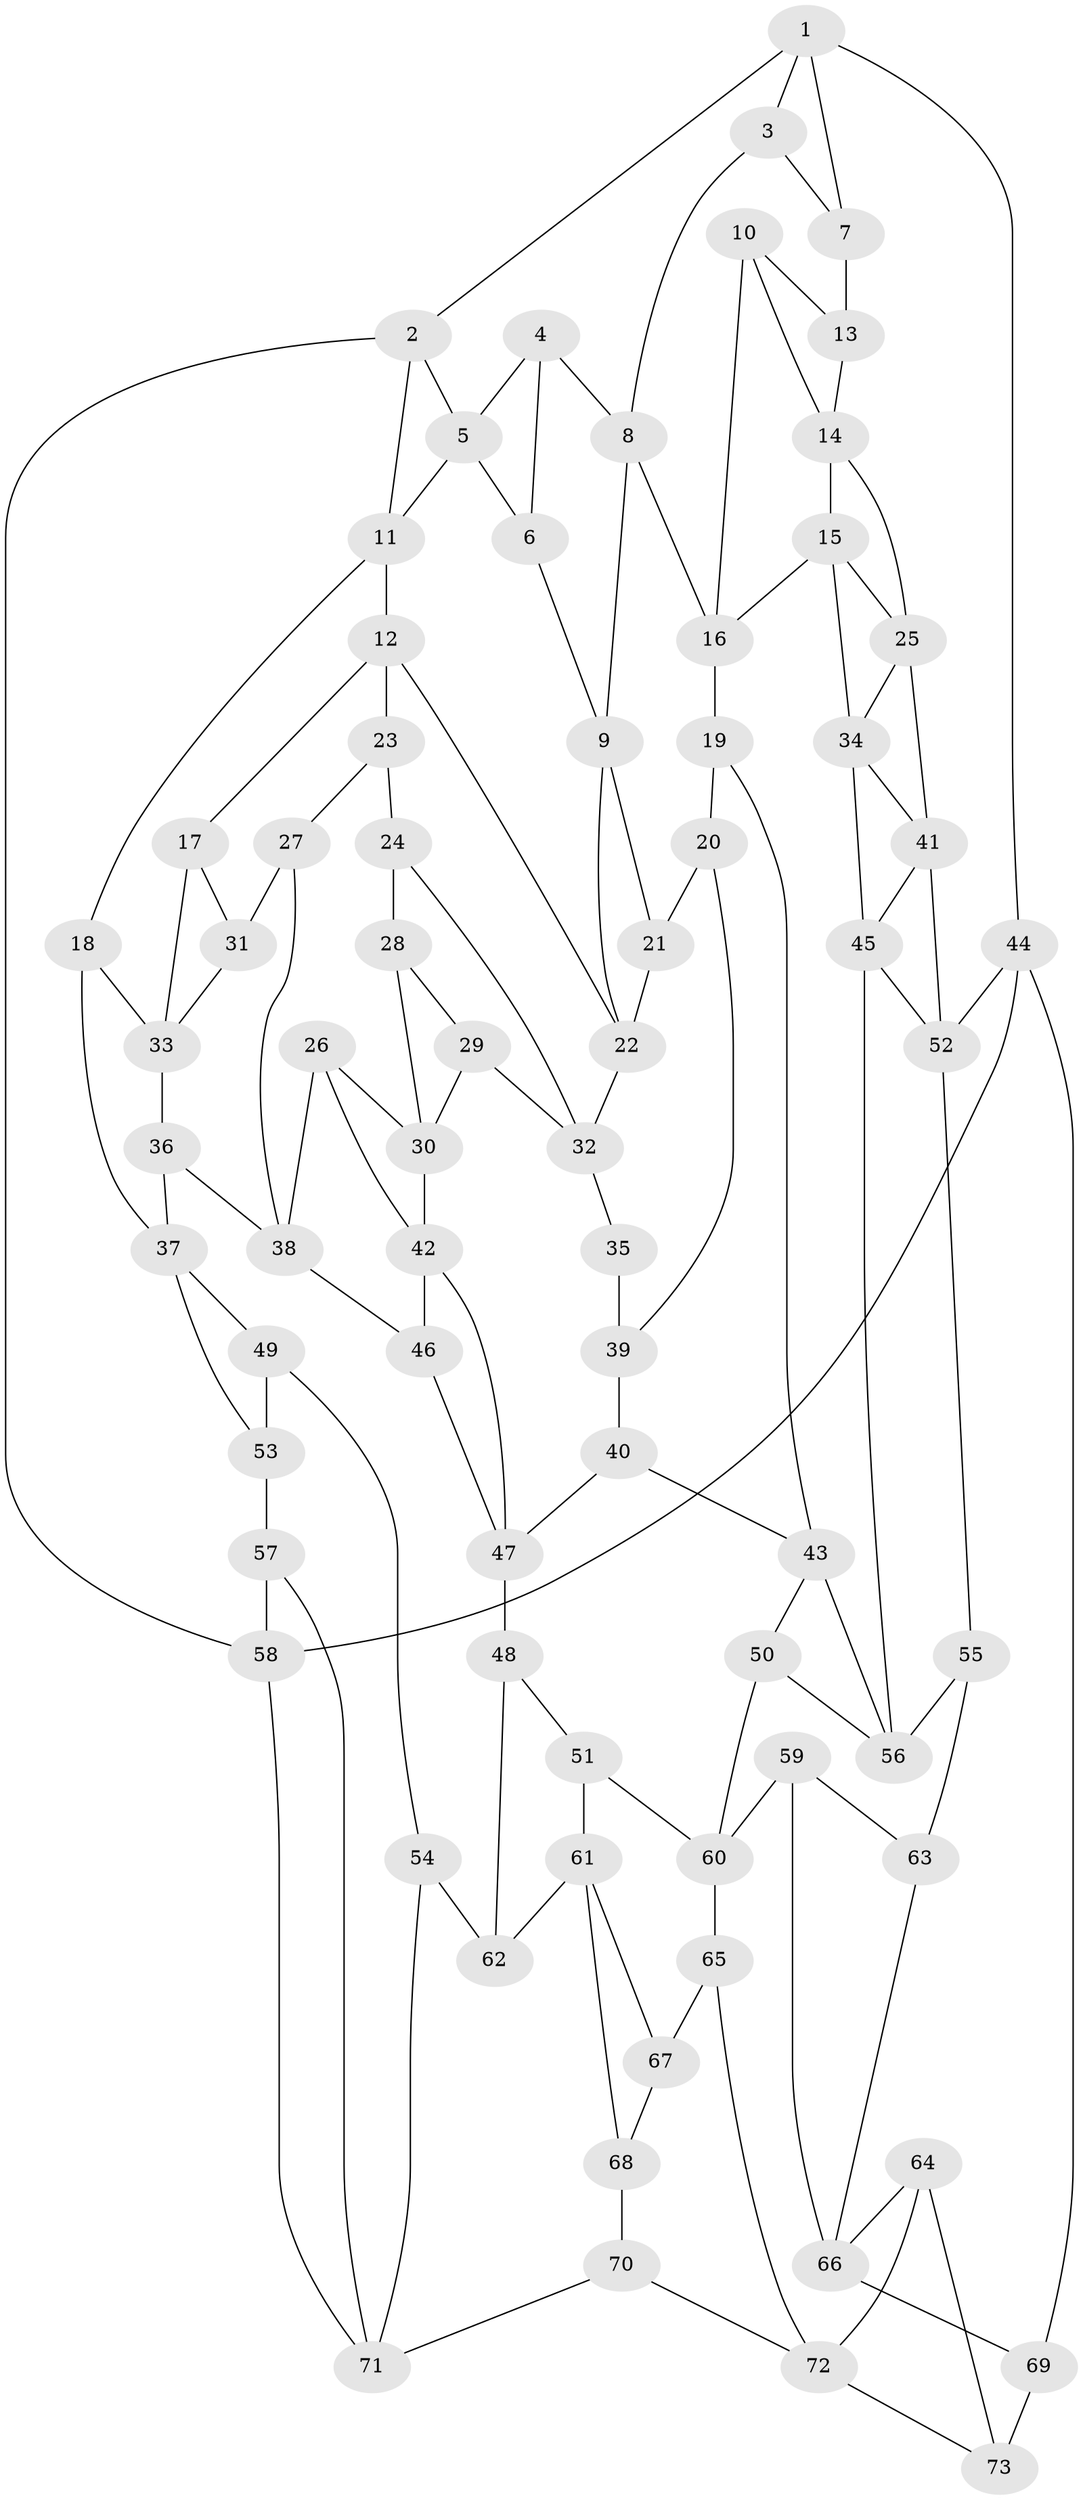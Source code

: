 // original degree distribution, {3: 0.016666666666666666, 6: 0.24166666666666667, 5: 0.48333333333333334, 4: 0.25833333333333336}
// Generated by graph-tools (version 1.1) at 2025/38/03/04/25 23:38:32]
// undirected, 73 vertices, 125 edges
graph export_dot {
  node [color=gray90,style=filled];
  1;
  2;
  3;
  4;
  5;
  6;
  7;
  8;
  9;
  10;
  11;
  12;
  13;
  14;
  15;
  16;
  17;
  18;
  19;
  20;
  21;
  22;
  23;
  24;
  25;
  26;
  27;
  28;
  29;
  30;
  31;
  32;
  33;
  34;
  35;
  36;
  37;
  38;
  39;
  40;
  41;
  42;
  43;
  44;
  45;
  46;
  47;
  48;
  49;
  50;
  51;
  52;
  53;
  54;
  55;
  56;
  57;
  58;
  59;
  60;
  61;
  62;
  63;
  64;
  65;
  66;
  67;
  68;
  69;
  70;
  71;
  72;
  73;
  1 -- 2 [weight=1.0];
  1 -- 3 [weight=1.0];
  1 -- 7 [weight=1.0];
  1 -- 44 [weight=1.0];
  2 -- 5 [weight=1.0];
  2 -- 11 [weight=1.0];
  2 -- 58 [weight=1.0];
  3 -- 7 [weight=1.0];
  3 -- 8 [weight=1.0];
  4 -- 5 [weight=1.0];
  4 -- 6 [weight=1.0];
  4 -- 8 [weight=1.0];
  5 -- 6 [weight=1.0];
  5 -- 11 [weight=1.0];
  6 -- 9 [weight=1.0];
  7 -- 13 [weight=2.0];
  8 -- 9 [weight=1.0];
  8 -- 16 [weight=1.0];
  9 -- 21 [weight=1.0];
  9 -- 22 [weight=1.0];
  10 -- 13 [weight=1.0];
  10 -- 14 [weight=1.0];
  10 -- 16 [weight=1.0];
  11 -- 12 [weight=1.0];
  11 -- 18 [weight=1.0];
  12 -- 17 [weight=1.0];
  12 -- 22 [weight=1.0];
  12 -- 23 [weight=1.0];
  13 -- 14 [weight=1.0];
  14 -- 15 [weight=1.0];
  14 -- 25 [weight=1.0];
  15 -- 16 [weight=1.0];
  15 -- 25 [weight=1.0];
  15 -- 34 [weight=1.0];
  16 -- 19 [weight=1.0];
  17 -- 31 [weight=1.0];
  17 -- 33 [weight=1.0];
  18 -- 33 [weight=1.0];
  18 -- 37 [weight=1.0];
  19 -- 20 [weight=1.0];
  19 -- 43 [weight=1.0];
  20 -- 21 [weight=1.0];
  20 -- 39 [weight=1.0];
  21 -- 22 [weight=1.0];
  22 -- 32 [weight=1.0];
  23 -- 24 [weight=1.0];
  23 -- 27 [weight=1.0];
  24 -- 28 [weight=2.0];
  24 -- 32 [weight=1.0];
  25 -- 34 [weight=1.0];
  25 -- 41 [weight=1.0];
  26 -- 30 [weight=1.0];
  26 -- 38 [weight=1.0];
  26 -- 42 [weight=1.0];
  27 -- 31 [weight=2.0];
  27 -- 38 [weight=1.0];
  28 -- 29 [weight=1.0];
  28 -- 30 [weight=1.0];
  29 -- 30 [weight=1.0];
  29 -- 32 [weight=1.0];
  30 -- 42 [weight=1.0];
  31 -- 33 [weight=1.0];
  32 -- 35 [weight=1.0];
  33 -- 36 [weight=1.0];
  34 -- 41 [weight=1.0];
  34 -- 45 [weight=1.0];
  35 -- 39 [weight=2.0];
  36 -- 37 [weight=1.0];
  36 -- 38 [weight=1.0];
  37 -- 49 [weight=1.0];
  37 -- 53 [weight=1.0];
  38 -- 46 [weight=1.0];
  39 -- 40 [weight=1.0];
  40 -- 43 [weight=1.0];
  40 -- 47 [weight=1.0];
  41 -- 45 [weight=1.0];
  41 -- 52 [weight=1.0];
  42 -- 46 [weight=1.0];
  42 -- 47 [weight=1.0];
  43 -- 50 [weight=1.0];
  43 -- 56 [weight=1.0];
  44 -- 52 [weight=1.0];
  44 -- 58 [weight=1.0];
  44 -- 69 [weight=1.0];
  45 -- 52 [weight=1.0];
  45 -- 56 [weight=1.0];
  46 -- 47 [weight=1.0];
  47 -- 48 [weight=1.0];
  48 -- 51 [weight=1.0];
  48 -- 62 [weight=1.0];
  49 -- 53 [weight=1.0];
  49 -- 54 [weight=1.0];
  50 -- 56 [weight=1.0];
  50 -- 60 [weight=1.0];
  51 -- 60 [weight=1.0];
  51 -- 61 [weight=1.0];
  52 -- 55 [weight=1.0];
  53 -- 57 [weight=2.0];
  54 -- 62 [weight=2.0];
  54 -- 71 [weight=1.0];
  55 -- 56 [weight=1.0];
  55 -- 63 [weight=2.0];
  57 -- 58 [weight=1.0];
  57 -- 71 [weight=1.0];
  58 -- 71 [weight=1.0];
  59 -- 60 [weight=1.0];
  59 -- 63 [weight=1.0];
  59 -- 66 [weight=1.0];
  60 -- 65 [weight=1.0];
  61 -- 62 [weight=1.0];
  61 -- 67 [weight=1.0];
  61 -- 68 [weight=1.0];
  63 -- 66 [weight=1.0];
  64 -- 66 [weight=1.0];
  64 -- 72 [weight=1.0];
  64 -- 73 [weight=1.0];
  65 -- 67 [weight=2.0];
  65 -- 72 [weight=1.0];
  66 -- 69 [weight=1.0];
  67 -- 68 [weight=1.0];
  68 -- 70 [weight=1.0];
  69 -- 73 [weight=2.0];
  70 -- 71 [weight=1.0];
  70 -- 72 [weight=1.0];
  72 -- 73 [weight=1.0];
}
